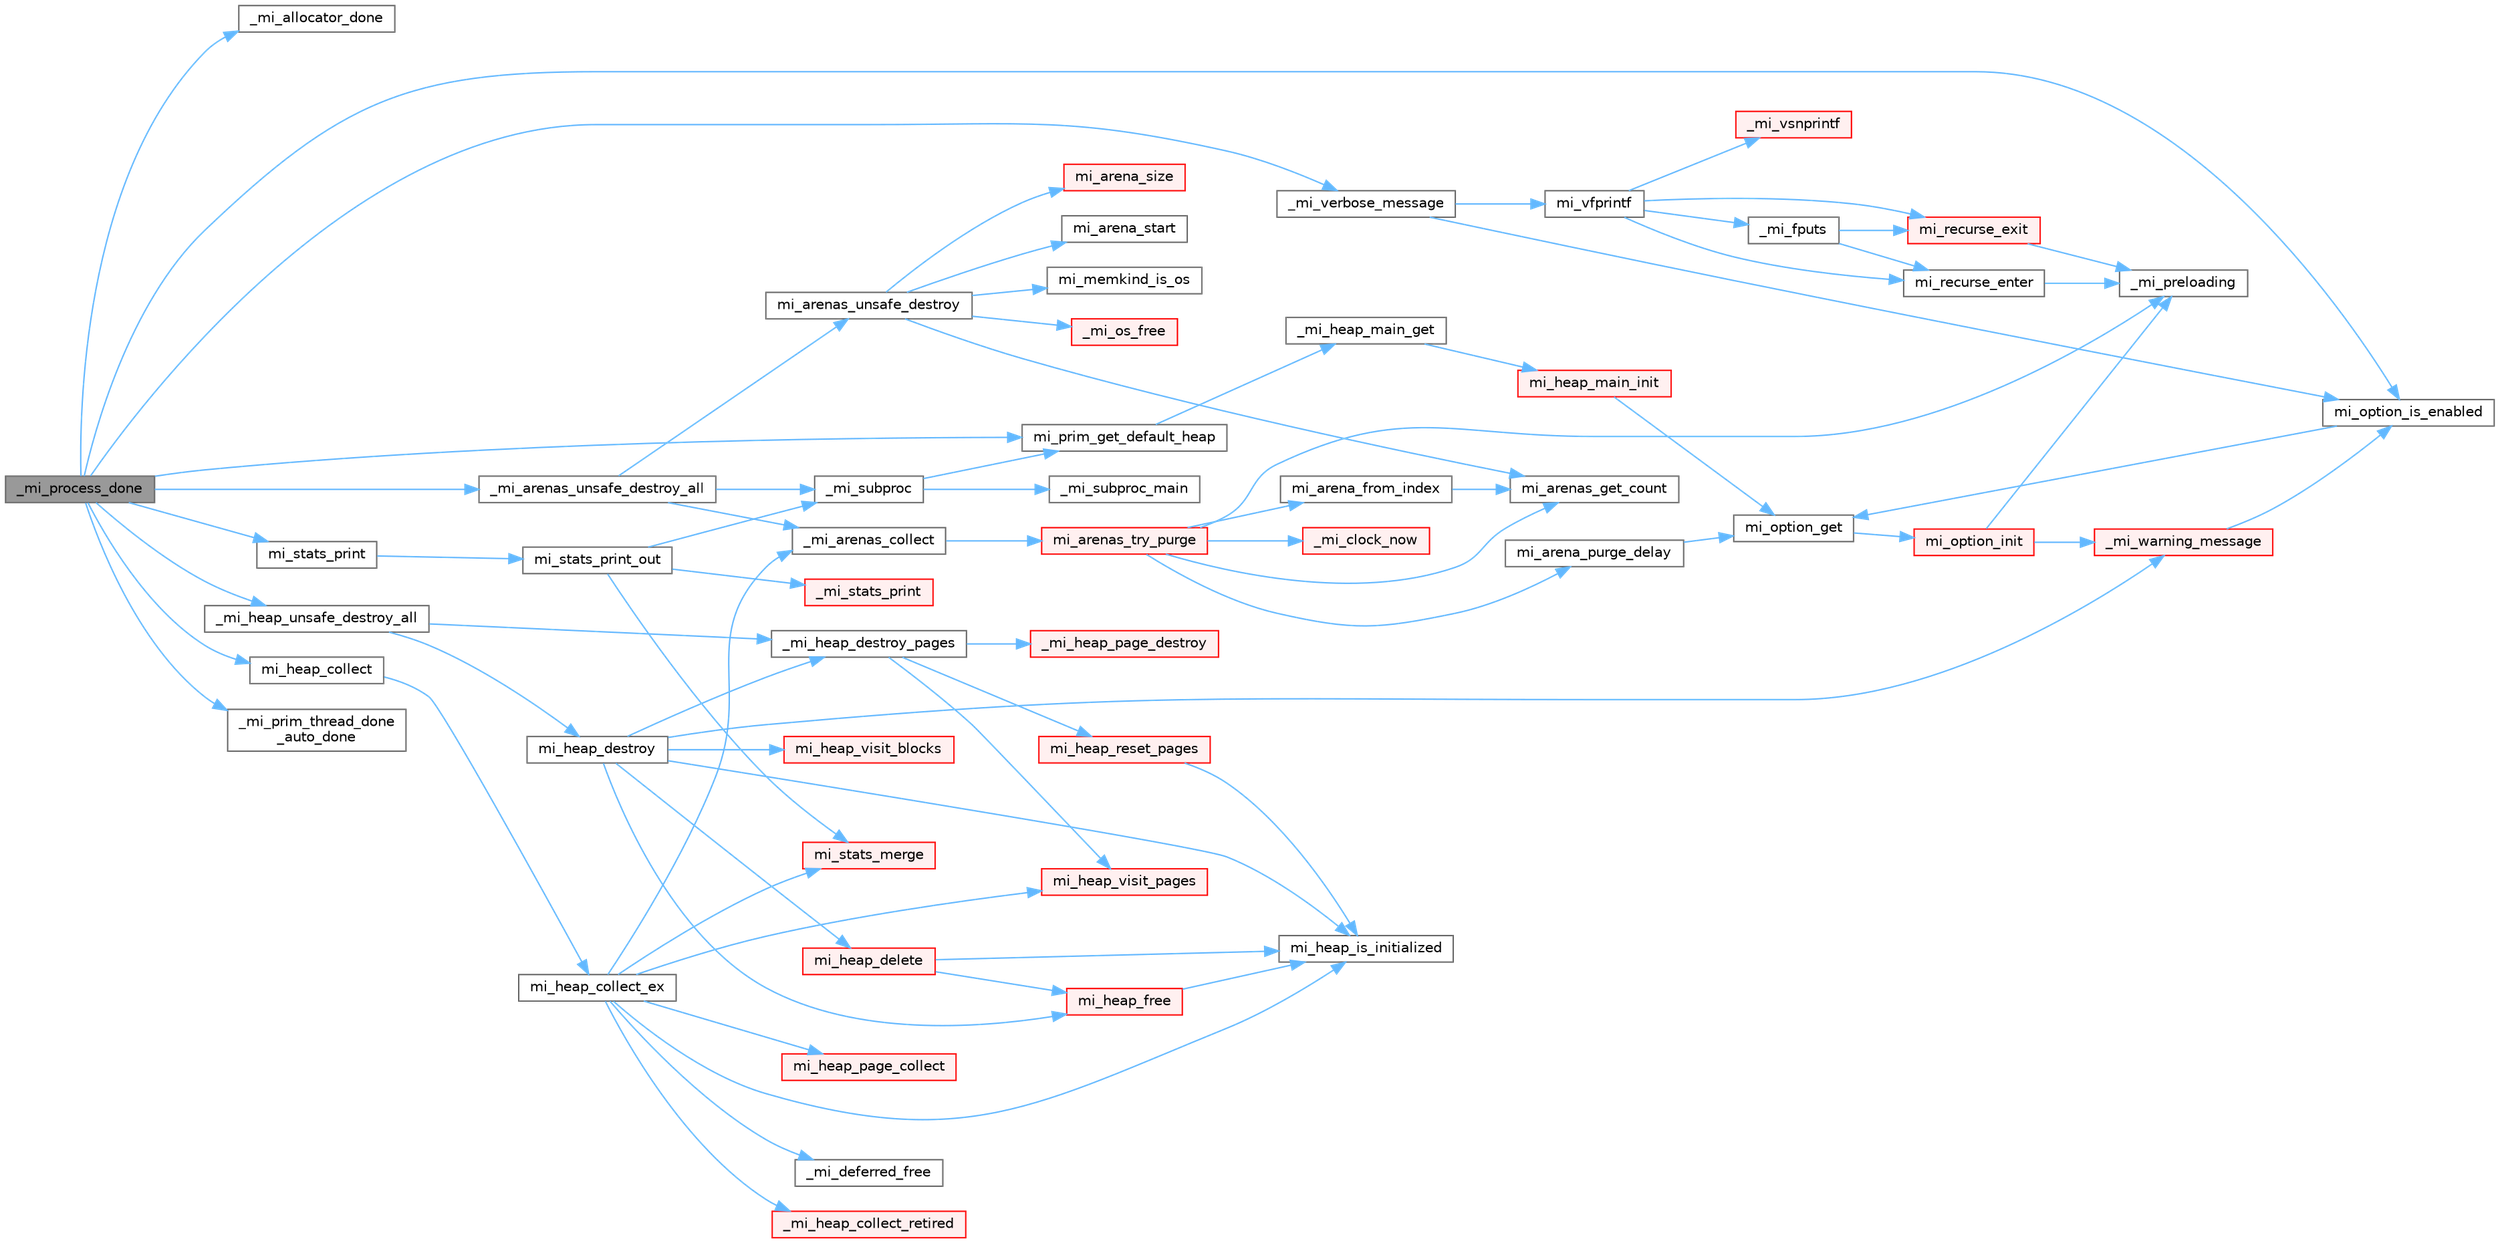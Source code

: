 digraph "_mi_process_done"
{
 // LATEX_PDF_SIZE
  bgcolor="transparent";
  edge [fontname=Helvetica,fontsize=10,labelfontname=Helvetica,labelfontsize=10];
  node [fontname=Helvetica,fontsize=10,shape=box,height=0.2,width=0.4];
  rankdir="LR";
  Node1 [id="Node000001",label="_mi_process_done",height=0.2,width=0.4,color="gray40", fillcolor="grey60", style="filled", fontcolor="black",tooltip=" "];
  Node1 -> Node2 [id="edge73_Node000001_Node000002",color="steelblue1",style="solid",tooltip=" "];
  Node2 [id="Node000002",label="_mi_allocator_done",height=0.2,width=0.4,color="grey40", fillcolor="white", style="filled",URL="$prim_8c.html#a7e136e91a5d610c8d4b0beb0e6c4b47b",tooltip=" "];
  Node1 -> Node3 [id="edge74_Node000001_Node000003",color="steelblue1",style="solid",tooltip=" "];
  Node3 [id="Node000003",label="_mi_arenas_unsafe_destroy_all",height=0.2,width=0.4,color="grey40", fillcolor="white", style="filled",URL="$arena_8c.html#a93f661f9e49d64f4c2081b98403bc708",tooltip=" "];
  Node3 -> Node4 [id="edge75_Node000003_Node000004",color="steelblue1",style="solid",tooltip=" "];
  Node4 [id="Node000004",label="_mi_arenas_collect",height=0.2,width=0.4,color="grey40", fillcolor="white", style="filled",URL="$arena_8c.html#a6f7e5b0577ff900eb89e76701c43672f",tooltip=" "];
  Node4 -> Node5 [id="edge76_Node000004_Node000005",color="steelblue1",style="solid",tooltip=" "];
  Node5 [id="Node000005",label="mi_arenas_try_purge",height=0.2,width=0.4,color="red", fillcolor="#FFF0F0", style="filled",URL="$arena_8c.html#ac997f1c19808513c9d007b6d1877a349",tooltip=" "];
  Node5 -> Node6 [id="edge77_Node000005_Node000006",color="steelblue1",style="solid",tooltip=" "];
  Node6 [id="Node000006",label="_mi_clock_now",height=0.2,width=0.4,color="red", fillcolor="#FFF0F0", style="filled",URL="$stats_8c.html#a93c8529a1e3131fd656d6d3fa42198ee",tooltip=" "];
  Node5 -> Node9 [id="edge78_Node000005_Node000009",color="steelblue1",style="solid",tooltip=" "];
  Node9 [id="Node000009",label="_mi_preloading",height=0.2,width=0.4,color="grey40", fillcolor="white", style="filled",URL="$_e_a_s_t_l_2packages_2mimalloc_2src_2init_8c.html#a404be8b4c0576588270fde0b2a4d7832",tooltip=" "];
  Node5 -> Node10 [id="edge79_Node000005_Node000010",color="steelblue1",style="solid",tooltip=" "];
  Node10 [id="Node000010",label="mi_arena_from_index",height=0.2,width=0.4,color="grey40", fillcolor="white", style="filled",URL="$arena_8c.html#a36f786226917589e0170b8cc5a3b1422",tooltip=" "];
  Node10 -> Node11 [id="edge80_Node000010_Node000011",color="steelblue1",style="solid",tooltip=" "];
  Node11 [id="Node000011",label="mi_arenas_get_count",height=0.2,width=0.4,color="grey40", fillcolor="white", style="filled",URL="$arena_8c.html#a53b7d8b069c573f5648477176a595148",tooltip=" "];
  Node5 -> Node12 [id="edge81_Node000005_Node000012",color="steelblue1",style="solid",tooltip=" "];
  Node12 [id="Node000012",label="mi_arena_purge_delay",height=0.2,width=0.4,color="grey40", fillcolor="white", style="filled",URL="$arena_8c.html#abf54c4e28e45932723209cba84f05ce3",tooltip=" "];
  Node12 -> Node13 [id="edge82_Node000012_Node000013",color="steelblue1",style="solid",tooltip=" "];
  Node13 [id="Node000013",label="mi_option_get",height=0.2,width=0.4,color="grey40", fillcolor="white", style="filled",URL="$group__options.html#ga7e8af195cc81d3fa64ccf2662caa565a",tooltip=" "];
  Node13 -> Node14 [id="edge83_Node000013_Node000014",color="steelblue1",style="solid",tooltip=" "];
  Node14 [id="Node000014",label="mi_option_init",height=0.2,width=0.4,color="red", fillcolor="#FFF0F0", style="filled",URL="$options_8c.html#a61970c5b942f29a5dea8a39742421cfe",tooltip=" "];
  Node14 -> Node9 [id="edge84_Node000014_Node000009",color="steelblue1",style="solid",tooltip=" "];
  Node14 -> Node24 [id="edge85_Node000014_Node000024",color="steelblue1",style="solid",tooltip=" "];
  Node24 [id="Node000024",label="_mi_warning_message",height=0.2,width=0.4,color="red", fillcolor="#FFF0F0", style="filled",URL="$options_8c.html#ac253cac2ca24fb63be7f4937ac620dc4",tooltip=" "];
  Node24 -> Node25 [id="edge86_Node000024_Node000025",color="steelblue1",style="solid",tooltip=" "];
  Node25 [id="Node000025",label="mi_option_is_enabled",height=0.2,width=0.4,color="grey40", fillcolor="white", style="filled",URL="$group__options.html#ga459ad98f18b3fc9275474807fe0ca188",tooltip=" "];
  Node25 -> Node13 [id="edge87_Node000025_Node000013",color="steelblue1",style="solid",tooltip=" "];
  Node5 -> Node11 [id="edge88_Node000005_Node000011",color="steelblue1",style="solid",tooltip=" "];
  Node3 -> Node132 [id="edge89_Node000003_Node000132",color="steelblue1",style="solid",tooltip=" "];
  Node132 [id="Node000132",label="_mi_subproc",height=0.2,width=0.4,color="grey40", fillcolor="white", style="filled",URL="$_e_a_s_t_l_2packages_2mimalloc_2src_2init_8c.html#ad7ba0b811f08490a3e64e9a7b3a03486",tooltip=" "];
  Node132 -> Node133 [id="edge90_Node000132_Node000133",color="steelblue1",style="solid",tooltip=" "];
  Node133 [id="Node000133",label="_mi_subproc_main",height=0.2,width=0.4,color="grey40", fillcolor="white", style="filled",URL="$_e_a_s_t_l_2packages_2mimalloc_2src_2init_8c.html#ab41c4f33f8195e6f62d943dc4d0a8d8a",tooltip=" "];
  Node132 -> Node134 [id="edge91_Node000132_Node000134",color="steelblue1",style="solid",tooltip=" "];
  Node134 [id="Node000134",label="mi_prim_get_default_heap",height=0.2,width=0.4,color="grey40", fillcolor="white", style="filled",URL="$prim_8h.html#a986e62564728229db3ccecbd6e97fd98",tooltip=" "];
  Node134 -> Node135 [id="edge92_Node000134_Node000135",color="steelblue1",style="solid",tooltip=" "];
  Node135 [id="Node000135",label="_mi_heap_main_get",height=0.2,width=0.4,color="grey40", fillcolor="white", style="filled",URL="$_e_a_s_t_l_2packages_2mimalloc_2src_2init_8c.html#a1feeb4148fb048caf23361152895a55c",tooltip=" "];
  Node135 -> Node136 [id="edge93_Node000135_Node000136",color="steelblue1",style="solid",tooltip=" "];
  Node136 [id="Node000136",label="mi_heap_main_init",height=0.2,width=0.4,color="red", fillcolor="#FFF0F0", style="filled",URL="$_e_a_s_t_l_2packages_2mimalloc_2src_2init_8c.html#a5d8b12ae7942ecf3eb4e8ffd313a263a",tooltip=" "];
  Node136 -> Node13 [id="edge94_Node000136_Node000013",color="steelblue1",style="solid",tooltip=" "];
  Node3 -> Node161 [id="edge95_Node000003_Node000161",color="steelblue1",style="solid",tooltip=" "];
  Node161 [id="Node000161",label="mi_arenas_unsafe_destroy",height=0.2,width=0.4,color="grey40", fillcolor="white", style="filled",URL="$arena_8c.html#abbafee639786f490d7b0c0088d01f72d",tooltip=" "];
  Node161 -> Node162 [id="edge96_Node000161_Node000162",color="steelblue1",style="solid",tooltip=" "];
  Node162 [id="Node000162",label="_mi_os_free",height=0.2,width=0.4,color="red", fillcolor="#FFF0F0", style="filled",URL="$os_8c.html#aef12a26764ff4aae64a1df9116452428",tooltip=" "];
  Node161 -> Node170 [id="edge97_Node000161_Node000170",color="steelblue1",style="solid",tooltip=" "];
  Node170 [id="Node000170",label="mi_arena_size",height=0.2,width=0.4,color="red", fillcolor="#FFF0F0", style="filled",URL="$arena_8c.html#a532a86891e9bd543439e85ef23379882",tooltip=" "];
  Node161 -> Node83 [id="edge98_Node000161_Node000083",color="steelblue1",style="solid",tooltip=" "];
  Node83 [id="Node000083",label="mi_arena_start",height=0.2,width=0.4,color="grey40", fillcolor="white", style="filled",URL="$arena_8c.html#a8aa073deb4be73d4bbc7b27864c55cd4",tooltip=" "];
  Node161 -> Node11 [id="edge99_Node000161_Node000011",color="steelblue1",style="solid",tooltip=" "];
  Node161 -> Node165 [id="edge100_Node000161_Node000165",color="steelblue1",style="solid",tooltip=" "];
  Node165 [id="Node000165",label="mi_memkind_is_os",height=0.2,width=0.4,color="grey40", fillcolor="white", style="filled",URL="$types_8h.html#a7b53315c793e6a0934fb369cfb0dc388",tooltip=" "];
  Node1 -> Node171 [id="edge101_Node000001_Node000171",color="steelblue1",style="solid",tooltip=" "];
  Node171 [id="Node000171",label="_mi_heap_unsafe_destroy_all",height=0.2,width=0.4,color="grey40", fillcolor="white", style="filled",URL="$heap_8c.html#a0f3be54d4c82f6711129f15c5352f100",tooltip=" "];
  Node171 -> Node172 [id="edge102_Node000171_Node000172",color="steelblue1",style="solid",tooltip=" "];
  Node172 [id="Node000172",label="_mi_heap_destroy_pages",height=0.2,width=0.4,color="grey40", fillcolor="white", style="filled",URL="$heap_8c.html#ad6a00b059e454ba5c9d1eee55648d15c",tooltip=" "];
  Node172 -> Node173 [id="edge103_Node000172_Node000173",color="steelblue1",style="solid",tooltip=" "];
  Node173 [id="Node000173",label="_mi_heap_page_destroy",height=0.2,width=0.4,color="red", fillcolor="#FFF0F0", style="filled",URL="$heap_8c.html#af64b8d8015291685b834fd97dd0762ba",tooltip=" "];
  Node172 -> Node274 [id="edge104_Node000172_Node000274",color="steelblue1",style="solid",tooltip=" "];
  Node274 [id="Node000274",label="mi_heap_reset_pages",height=0.2,width=0.4,color="red", fillcolor="#FFF0F0", style="filled",URL="$heap_8c.html#aa04066f105381dc4ec279cbb0fa6e890",tooltip=" "];
  Node274 -> Node277 [id="edge105_Node000274_Node000277",color="steelblue1",style="solid",tooltip=" "];
  Node277 [id="Node000277",label="mi_heap_is_initialized",height=0.2,width=0.4,color="grey40", fillcolor="white", style="filled",URL="$_e_a_s_t_l_2packages_2mimalloc_2include_2mimalloc_2internal_8h.html#a320c7d8a15c57974d3b105558a2a55e6",tooltip=" "];
  Node172 -> Node278 [id="edge106_Node000172_Node000278",color="steelblue1",style="solid",tooltip=" "];
  Node278 [id="Node000278",label="mi_heap_visit_pages",height=0.2,width=0.4,color="red", fillcolor="#FFF0F0", style="filled",URL="$heap_8c.html#aaf0ac2b53e4e2e6abcbbcd10faf21b11",tooltip=" "];
  Node171 -> Node280 [id="edge107_Node000171_Node000280",color="steelblue1",style="solid",tooltip=" "];
  Node280 [id="Node000280",label="mi_heap_destroy",height=0.2,width=0.4,color="grey40", fillcolor="white", style="filled",URL="$group__heap.html#ga9f9c0844edb9717f4feacd79116b8e0d",tooltip=" "];
  Node280 -> Node172 [id="edge108_Node000280_Node000172",color="steelblue1",style="solid",tooltip=" "];
  Node280 -> Node24 [id="edge109_Node000280_Node000024",color="steelblue1",style="solid",tooltip=" "];
  Node280 -> Node281 [id="edge110_Node000280_Node000281",color="steelblue1",style="solid",tooltip=" "];
  Node281 [id="Node000281",label="mi_heap_delete",height=0.2,width=0.4,color="red", fillcolor="#FFF0F0", style="filled",URL="$group__heap.html#ga2ab1af8d438819b55319c7ef51d1e409",tooltip=" "];
  Node281 -> Node416 [id="edge111_Node000281_Node000416",color="steelblue1",style="solid",tooltip=" "];
  Node416 [id="Node000416",label="mi_heap_free",height=0.2,width=0.4,color="red", fillcolor="#FFF0F0", style="filled",URL="$heap_8c.html#a0b78721d61a2941477b5381a30cde1e6",tooltip=" "];
  Node416 -> Node277 [id="edge112_Node000416_Node000277",color="steelblue1",style="solid",tooltip=" "];
  Node281 -> Node277 [id="edge113_Node000281_Node000277",color="steelblue1",style="solid",tooltip=" "];
  Node280 -> Node416 [id="edge114_Node000280_Node000416",color="steelblue1",style="solid",tooltip=" "];
  Node280 -> Node277 [id="edge115_Node000280_Node000277",color="steelblue1",style="solid",tooltip=" "];
  Node280 -> Node419 [id="edge116_Node000280_Node000419",color="steelblue1",style="solid",tooltip=" "];
  Node419 [id="Node000419",label="mi_heap_visit_blocks",height=0.2,width=0.4,color="red", fillcolor="#FFF0F0", style="filled",URL="$group__analysis.html#ga70c46687dc6e9dc98b232b02646f8bed",tooltip=" "];
  Node1 -> Node428 [id="edge117_Node000001_Node000428",color="steelblue1",style="solid",tooltip=" "];
  Node428 [id="Node000428",label="_mi_prim_thread_done\l_auto_done",height=0.2,width=0.4,color="grey40", fillcolor="white", style="filled",URL="$windows_2prim_8c.html#a46efc702aefc032dfa0abf324d30cfd8",tooltip=" "];
  Node1 -> Node236 [id="edge118_Node000001_Node000236",color="steelblue1",style="solid",tooltip=" "];
  Node236 [id="Node000236",label="_mi_verbose_message",height=0.2,width=0.4,color="grey40", fillcolor="white", style="filled",URL="$options_8c.html#ab9890036c5acb25eacd13bec3a6b0c68",tooltip=" "];
  Node236 -> Node25 [id="edge119_Node000236_Node000025",color="steelblue1",style="solid",tooltip=" "];
  Node236 -> Node38 [id="edge120_Node000236_Node000038",color="steelblue1",style="solid",tooltip=" "];
  Node38 [id="Node000038",label="mi_vfprintf",height=0.2,width=0.4,color="grey40", fillcolor="white", style="filled",URL="$options_8c.html#a1f31f62f178fb5309451aa44c8d25327",tooltip=" "];
  Node38 -> Node39 [id="edge121_Node000038_Node000039",color="steelblue1",style="solid",tooltip=" "];
  Node39 [id="Node000039",label="_mi_fputs",height=0.2,width=0.4,color="grey40", fillcolor="white", style="filled",URL="$options_8c.html#a74eecad8676654f59f427a84ccc5c19d",tooltip=" "];
  Node39 -> Node40 [id="edge122_Node000039_Node000040",color="steelblue1",style="solid",tooltip=" "];
  Node40 [id="Node000040",label="mi_recurse_enter",height=0.2,width=0.4,color="grey40", fillcolor="white", style="filled",URL="$options_8c.html#a1fdb7bd3b10624ddeabe0988c52a1285",tooltip=" "];
  Node40 -> Node9 [id="edge123_Node000040_Node000009",color="steelblue1",style="solid",tooltip=" "];
  Node39 -> Node41 [id="edge124_Node000039_Node000041",color="steelblue1",style="solid",tooltip=" "];
  Node41 [id="Node000041",label="mi_recurse_exit",height=0.2,width=0.4,color="red", fillcolor="#FFF0F0", style="filled",URL="$options_8c.html#ae9c4fbdaa6fedca31b9c25dcb78112ae",tooltip=" "];
  Node41 -> Node9 [id="edge125_Node000041_Node000009",color="steelblue1",style="solid",tooltip=" "];
  Node38 -> Node32 [id="edge126_Node000038_Node000032",color="steelblue1",style="solid",tooltip=" "];
  Node32 [id="Node000032",label="_mi_vsnprintf",height=0.2,width=0.4,color="red", fillcolor="#FFF0F0", style="filled",URL="$libc_8c.html#a8991188606f00dc8665aa14d8e7dab83",tooltip=" "];
  Node38 -> Node40 [id="edge127_Node000038_Node000040",color="steelblue1",style="solid",tooltip=" "];
  Node38 -> Node41 [id="edge128_Node000038_Node000041",color="steelblue1",style="solid",tooltip=" "];
  Node1 -> Node429 [id="edge129_Node000001_Node000429",color="steelblue1",style="solid",tooltip=" "];
  Node429 [id="Node000429",label="mi_heap_collect",height=0.2,width=0.4,color="grey40", fillcolor="white", style="filled",URL="$group__heap.html#ga7922f7495cde30b1984d0e6072419298",tooltip="Release outstanding resources in a specific heap."];
  Node429 -> Node283 [id="edge130_Node000429_Node000283",color="steelblue1",style="solid",tooltip=" "];
  Node283 [id="Node000283",label="mi_heap_collect_ex",height=0.2,width=0.4,color="grey40", fillcolor="white", style="filled",URL="$heap_8c.html#a13231466662ebaf79b77c254d4c7f389",tooltip=" "];
  Node283 -> Node4 [id="edge131_Node000283_Node000004",color="steelblue1",style="solid",tooltip=" "];
  Node283 -> Node284 [id="edge132_Node000283_Node000284",color="steelblue1",style="solid",tooltip=" "];
  Node284 [id="Node000284",label="_mi_deferred_free",height=0.2,width=0.4,color="grey40", fillcolor="white", style="filled",URL="$_e_a_s_t_l_2packages_2mimalloc_2include_2mimalloc_2internal_8h.html#aede81c520000cbb08ad669e096c94d51",tooltip=" "];
  Node283 -> Node285 [id="edge133_Node000283_Node000285",color="steelblue1",style="solid",tooltip=" "];
  Node285 [id="Node000285",label="_mi_heap_collect_retired",height=0.2,width=0.4,color="red", fillcolor="#FFF0F0", style="filled",URL="$page_8c.html#abc5253b4341c8d7eab888068e4f9b951",tooltip=" "];
  Node283 -> Node277 [id="edge134_Node000283_Node000277",color="steelblue1",style="solid",tooltip=" "];
  Node283 -> Node301 [id="edge135_Node000283_Node000301",color="steelblue1",style="solid",tooltip=" "];
  Node301 [id="Node000301",label="mi_heap_page_collect",height=0.2,width=0.4,color="red", fillcolor="#FFF0F0", style="filled",URL="$heap_8c.html#a9873e3fab187aa9d658b87434ed8608c",tooltip=" "];
  Node283 -> Node278 [id="edge136_Node000283_Node000278",color="steelblue1",style="solid",tooltip=" "];
  Node283 -> Node315 [id="edge137_Node000283_Node000315",color="steelblue1",style="solid",tooltip=" "];
  Node315 [id="Node000315",label="mi_stats_merge",height=0.2,width=0.4,color="red", fillcolor="#FFF0F0", style="filled",URL="$group__extended.html#ga854b1de8cb067c7316286c28b2fcd3d1",tooltip="Merge thread local statistics with the main statistics and reset."];
  Node1 -> Node25 [id="edge138_Node000001_Node000025",color="steelblue1",style="solid",tooltip=" "];
  Node1 -> Node134 [id="edge139_Node000001_Node000134",color="steelblue1",style="solid",tooltip=" "];
  Node1 -> Node430 [id="edge140_Node000001_Node000430",color="steelblue1",style="solid",tooltip=" "];
  Node430 [id="Node000430",label="mi_stats_print",height=0.2,width=0.4,color="grey40", fillcolor="white", style="filled",URL="$group__extended.html#ga2d126e5c62d3badc35445e5d84166df2",tooltip=" "];
  Node430 -> Node431 [id="edge141_Node000430_Node000431",color="steelblue1",style="solid",tooltip=" "];
  Node431 [id="Node000431",label="mi_stats_print_out",height=0.2,width=0.4,color="grey40", fillcolor="white", style="filled",URL="$group__extended.html#ga537f13b299ddf801e49a5a94fde02c79",tooltip=" "];
  Node431 -> Node432 [id="edge142_Node000431_Node000432",color="steelblue1",style="solid",tooltip=" "];
  Node432 [id="Node000432",label="_mi_stats_print",height=0.2,width=0.4,color="red", fillcolor="#FFF0F0", style="filled",URL="$stats_8c.html#a1d5b52295b5e2b2f9ffbf4ca85a73f58",tooltip=" "];
  Node431 -> Node132 [id="edge143_Node000431_Node000132",color="steelblue1",style="solid",tooltip=" "];
  Node431 -> Node315 [id="edge144_Node000431_Node000315",color="steelblue1",style="solid",tooltip=" "];
}

